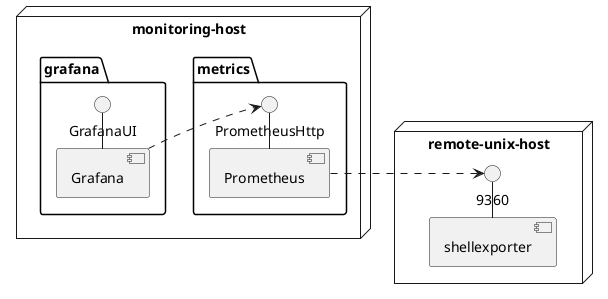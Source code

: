 @startuml
left to right direction

node "remote-unix-host" {
  [shellexporter] - 9360

}

node "monitoring-host" {
  package "metrics" {
    [Prometheus] ..> 9360
    [Prometheus] - PrometheusHttp
  }

  package "grafana" {
    [Grafana] - GrafanaUI
    [Grafana] ..> PrometheusHttp
  }
}
@enduml
